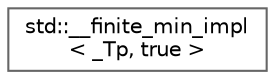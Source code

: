 digraph "Graphical Class Hierarchy"
{
 // LATEX_PDF_SIZE
  bgcolor="transparent";
  edge [fontname=Helvetica,fontsize=10,labelfontname=Helvetica,labelfontsize=10];
  node [fontname=Helvetica,fontsize=10,shape=box,height=0.2,width=0.4];
  rankdir="LR";
  Node0 [id="Node000000",label="std::__finite_min_impl\l\< _Tp, true \>",height=0.2,width=0.4,color="grey40", fillcolor="white", style="filled",URL="$structstd_1_1____finite__min__impl_3_01___tp_00_01true_01_4.html",tooltip=" "];
}
